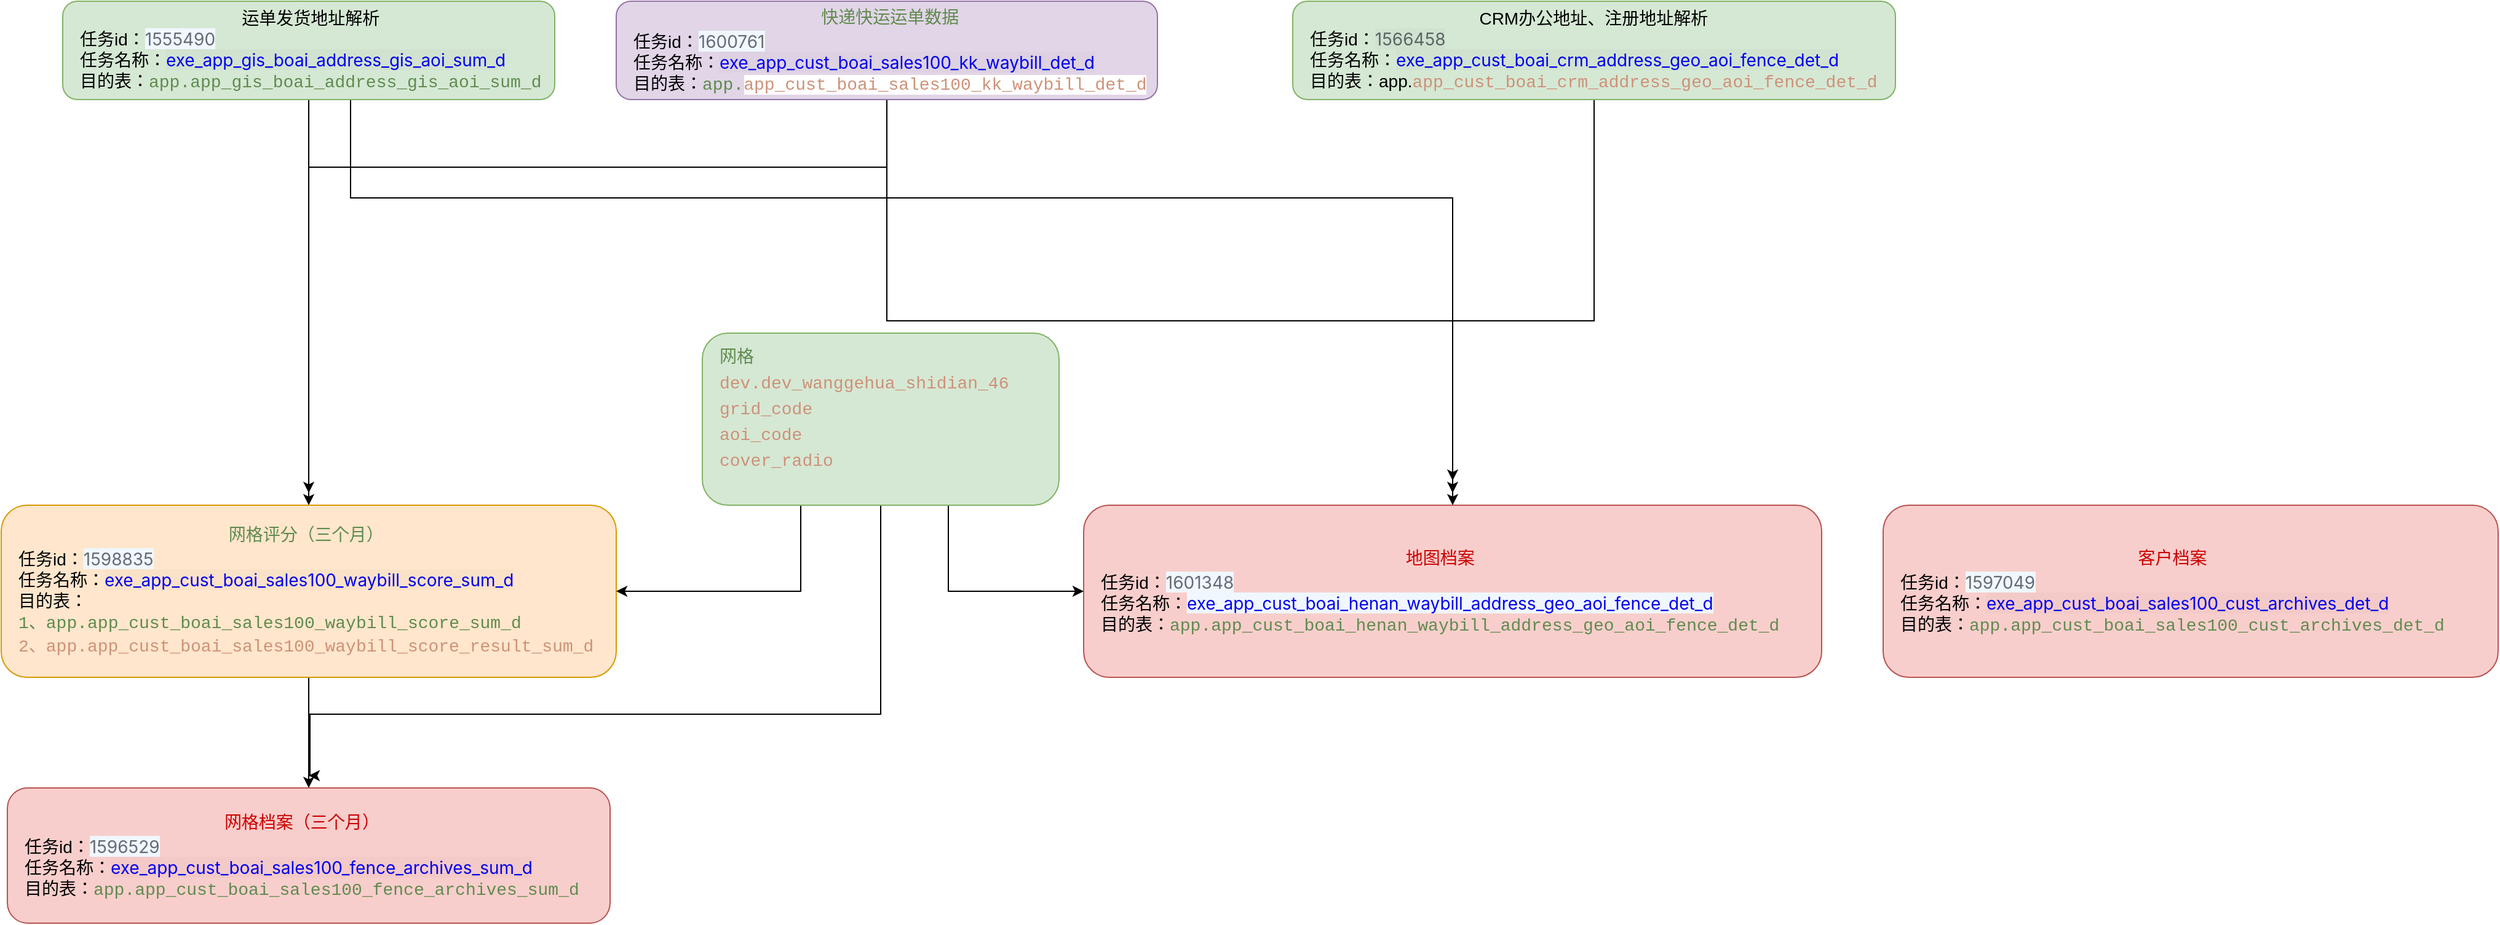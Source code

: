 <mxfile version="24.8.6">
  <diagram name="第 1 页" id="0Np0syzPPzEjY32for8N">
    <mxGraphModel dx="2069" dy="868" grid="1" gridSize="10" guides="1" tooltips="1" connect="1" arrows="1" fold="1" page="1" pageScale="1" pageWidth="827" pageHeight="1169" math="0" shadow="0">
      <root>
        <mxCell id="0" />
        <mxCell id="1" parent="0" />
        <mxCell id="34ZQ5wmHYcVvmNUhHAbt-17" style="edgeStyle=orthogonalEdgeStyle;rounded=0;orthogonalLoop=1;jettySize=auto;html=1;entryX=0.5;entryY=0;entryDx=0;entryDy=0;" parent="1" source="34ZQ5wmHYcVvmNUhHAbt-13" target="34ZQ5wmHYcVvmNUhHAbt-16" edge="1">
          <mxGeometry relative="1" as="geometry" />
        </mxCell>
        <mxCell id="34ZQ5wmHYcVvmNUhHAbt-20" style="edgeStyle=orthogonalEdgeStyle;rounded=0;orthogonalLoop=1;jettySize=auto;html=1;entryX=0.5;entryY=0;entryDx=0;entryDy=0;exitX=0.585;exitY=1;exitDx=0;exitDy=0;exitPerimeter=0;" parent="1" source="34ZQ5wmHYcVvmNUhHAbt-13" target="34ZQ5wmHYcVvmNUhHAbt-19" edge="1">
          <mxGeometry relative="1" as="geometry">
            <mxPoint x="1140" y="440" as="targetPoint" />
            <Array as="points">
              <mxPoint x="264" y="410" />
              <mxPoint x="1160" y="410" />
            </Array>
          </mxGeometry>
        </mxCell>
        <mxCell id="34ZQ5wmHYcVvmNUhHAbt-13" value="&lt;div style=&quot;text-align: center;&quot;&gt;&lt;span style=&quot;background-color: initial;&quot;&gt;运单发货地址解析&lt;/span&gt;&lt;/div&gt;&lt;div&gt;任务id：&lt;span style=&quot;background-color: rgb(240, 247, 255); color: rgba(29, 33, 41, 0.65); font-family: -apple-system, &amp;quot;system-ui&amp;quot;, &amp;quot;Segoe UI&amp;quot;, &amp;quot;PingFang SC&amp;quot;, &amp;quot;Hiragino Sans GB&amp;quot;, &amp;quot;Microsoft YaHei&amp;quot;, &amp;quot;Helvetica Neue&amp;quot;, Helvetica, Arial, sans-serif, &amp;quot;Apple Color Emoji&amp;quot;, &amp;quot;Segoe UI Emoji&amp;quot;, &amp;quot;Segoe UI Symbol&amp;quot;; text-wrap-mode: nowrap;&quot;&gt;1555490&lt;/span&gt;&lt;/div&gt;&lt;div&gt;任务名称：&lt;a style=&quot;text-wrap-mode: nowrap; box-sizing: border-box; background-color: rgba(29, 33, 41, 0.02); cursor: pointer; transition: color 0.3s; touch-action: manipulation; font-family: -apple-system, &amp;quot;system-ui&amp;quot;, &amp;quot;Segoe UI&amp;quot;, &amp;quot;PingFang SC&amp;quot;, &amp;quot;Hiragino Sans GB&amp;quot;, &amp;quot;Microsoft YaHei&amp;quot;, &amp;quot;Helvetica Neue&amp;quot;, Helvetica, Arial, sans-serif, &amp;quot;Apple Color Emoji&amp;quot;, &amp;quot;Segoe UI Emoji&amp;quot;, &amp;quot;Segoe UI Symbol&amp;quot;; line-height: inherit; outline: 0px; text-decoration-line: none; padding-left: 0px; vertical-align: baseline; user-select: unset; padding-top: 0px !important; padding-right: 0px !important; padding-bottom: 0px !important;&quot; class=&quot;jmd__common-table-button--link&quot; title=&quot;exe_app_gis_boai_address_gis_aoi_sum_d&quot; target=&quot;_blank&quot; href=&quot;http://dp.jd.com/buffalo/task/detail?env=prod&amp;amp;taskId=1555490&quot;&gt;exe_app_gis_boai_address_gis_aoi_sum_d&lt;/a&gt;&lt;/div&gt;&lt;div&gt;目的表：&lt;span style=&quot;color: rgb(96, 139, 78); font-family: Menlo, Monaco, &amp;quot;Courier New&amp;quot;, monospace; white-space: pre;&quot;&gt;app.app_gis_boai_address_gis_aoi_sum_d&lt;/span&gt;&lt;/div&gt;" style="rounded=1;whiteSpace=wrap;html=1;fontSize=14;align=left;spacingLeft=12;fillColor=#d5e8d4;strokeColor=#82b366;" parent="1" vertex="1">
          <mxGeometry x="30" y="250" width="400" height="80" as="geometry" />
        </mxCell>
        <mxCell id="34ZQ5wmHYcVvmNUhHAbt-22" style="edgeStyle=orthogonalEdgeStyle;rounded=0;orthogonalLoop=1;jettySize=auto;html=1;" parent="1" source="34ZQ5wmHYcVvmNUhHAbt-14" edge="1">
          <mxGeometry relative="1" as="geometry">
            <mxPoint x="1160" y="640" as="targetPoint" />
            <Array as="points">
              <mxPoint x="1275" y="510" />
              <mxPoint x="1160" y="510" />
            </Array>
          </mxGeometry>
        </mxCell>
        <mxCell id="34ZQ5wmHYcVvmNUhHAbt-14" value="&lt;div style=&quot;text-align: center;&quot;&gt;&lt;span style=&quot;background-color: initial;&quot;&gt;CRM办公地址、注册地址解析&lt;/span&gt;&lt;/div&gt;&lt;div&gt;任务id：&lt;span style=&quot;background-color: rgba(29, 33, 41, 0.02); color: rgba(29, 33, 41, 0.65); font-family: -apple-system, &amp;quot;system-ui&amp;quot;, &amp;quot;Segoe UI&amp;quot;, &amp;quot;PingFang SC&amp;quot;, &amp;quot;Hiragino Sans GB&amp;quot;, &amp;quot;Microsoft YaHei&amp;quot;, &amp;quot;Helvetica Neue&amp;quot;, Helvetica, Arial, sans-serif, &amp;quot;Apple Color Emoji&amp;quot;, &amp;quot;Segoe UI Emoji&amp;quot;, &amp;quot;Segoe UI Symbol&amp;quot;; text-wrap-mode: nowrap;&quot;&gt;1566458&lt;/span&gt;&lt;/div&gt;&lt;div&gt;任务名称：&lt;a style=&quot;text-wrap-mode: nowrap; box-sizing: border-box; background-color: rgba(29, 33, 41, 0.02); cursor: pointer; transition: color 0.3s; touch-action: manipulation; font-family: -apple-system, &amp;quot;system-ui&amp;quot;, &amp;quot;Segoe UI&amp;quot;, &amp;quot;PingFang SC&amp;quot;, &amp;quot;Hiragino Sans GB&amp;quot;, &amp;quot;Microsoft YaHei&amp;quot;, &amp;quot;Helvetica Neue&amp;quot;, Helvetica, Arial, sans-serif, &amp;quot;Apple Color Emoji&amp;quot;, &amp;quot;Segoe UI Emoji&amp;quot;, &amp;quot;Segoe UI Symbol&amp;quot;; line-height: inherit; outline: 0px; text-decoration-line: none; padding-left: 0px; vertical-align: baseline; user-select: unset; padding-top: 0px !important; padding-right: 0px !important; padding-bottom: 0px !important;&quot; class=&quot;jmd__common-table-button--link&quot; title=&quot;exe_app_cust_boai_crm_address_geo_aoi_fence_det_d&quot; target=&quot;_blank&quot; href=&quot;http://dp.jd.com/buffalo/task/detail?env=prod&amp;amp;taskId=1566458&quot;&gt;exe_app_cust_boai_crm_address_geo_aoi_fence_det_d&lt;/a&gt;&lt;/div&gt;&lt;div&gt;目的表：app.&lt;span style=&quot;color: rgb(206, 145, 120); font-family: Menlo, Monaco, &amp;quot;Courier New&amp;quot;, monospace; white-space: pre;&quot;&gt;app_cust_boai_crm_address_geo_aoi_fence_det_d&lt;/span&gt;&lt;/div&gt;" style="rounded=1;whiteSpace=wrap;html=1;fontSize=14;align=left;spacingLeft=12;fillColor=#d5e8d4;strokeColor=#82b366;" parent="1" vertex="1">
          <mxGeometry x="1030" y="250" width="490" height="80" as="geometry" />
        </mxCell>
        <mxCell id="34ZQ5wmHYcVvmNUhHAbt-18" style="edgeStyle=orthogonalEdgeStyle;rounded=0;orthogonalLoop=1;jettySize=auto;html=1;" parent="1" source="34ZQ5wmHYcVvmNUhHAbt-15" edge="1">
          <mxGeometry relative="1" as="geometry">
            <mxPoint x="230" y="650" as="targetPoint" />
            <Array as="points">
              <mxPoint x="700" y="385" />
              <mxPoint x="230" y="385" />
            </Array>
          </mxGeometry>
        </mxCell>
        <mxCell id="34ZQ5wmHYcVvmNUhHAbt-21" style="edgeStyle=orthogonalEdgeStyle;rounded=0;orthogonalLoop=1;jettySize=auto;html=1;" parent="1" source="34ZQ5wmHYcVvmNUhHAbt-15" edge="1">
          <mxGeometry relative="1" as="geometry">
            <mxPoint x="1160" y="650" as="targetPoint" />
            <Array as="points">
              <mxPoint x="700" y="510" />
              <mxPoint x="1160" y="510" />
            </Array>
          </mxGeometry>
        </mxCell>
        <mxCell id="34ZQ5wmHYcVvmNUhHAbt-15" value="&lt;div style=&quot;text-align: center;&quot;&gt;&lt;div style=&quot;color: rgb(212, 212, 212); font-family: Menlo, Monaco, &amp;quot;Courier New&amp;quot;, monospace; line-height: 21px; white-space: pre;&quot;&gt;&lt;span style=&quot;color: rgb(96, 139, 78);&quot;&gt;快递快运运单数据&lt;/span&gt;&lt;/div&gt;&lt;/div&gt;&lt;div&gt;任务id：&lt;span style=&quot;background-color: rgb(240, 247, 255); color: rgba(29, 33, 41, 0.65); font-family: -apple-system, &amp;quot;system-ui&amp;quot;, &amp;quot;Segoe UI&amp;quot;, &amp;quot;PingFang SC&amp;quot;, &amp;quot;Hiragino Sans GB&amp;quot;, &amp;quot;Microsoft YaHei&amp;quot;, &amp;quot;Helvetica Neue&amp;quot;, Helvetica, Arial, sans-serif, &amp;quot;Apple Color Emoji&amp;quot;, &amp;quot;Segoe UI Emoji&amp;quot;, &amp;quot;Segoe UI Symbol&amp;quot;; text-wrap-mode: nowrap;&quot;&gt;1600761&lt;/span&gt;&lt;/div&gt;&lt;div&gt;任务名称：&lt;a style=&quot;text-wrap-mode: nowrap; box-sizing: border-box; background-color: rgba(29, 33, 41, 0.02); cursor: pointer; transition: color 0.3s; touch-action: manipulation; font-family: -apple-system, &amp;quot;system-ui&amp;quot;, &amp;quot;Segoe UI&amp;quot;, &amp;quot;PingFang SC&amp;quot;, &amp;quot;Hiragino Sans GB&amp;quot;, &amp;quot;Microsoft YaHei&amp;quot;, &amp;quot;Helvetica Neue&amp;quot;, Helvetica, Arial, sans-serif, &amp;quot;Apple Color Emoji&amp;quot;, &amp;quot;Segoe UI Emoji&amp;quot;, &amp;quot;Segoe UI Symbol&amp;quot;; line-height: inherit; outline: 0px; text-decoration-line: none; padding-left: 0px; vertical-align: baseline; user-select: unset; padding-top: 0px !important; padding-right: 0px !important; padding-bottom: 0px !important;&quot; class=&quot;jmd__common-table-button--link&quot; title=&quot;exe_app_cust_boai_sales100_kk_waybill_det_d&quot; target=&quot;_blank&quot; href=&quot;http://dp.jd.com/buffalo/task/detail?env=prod&amp;amp;taskId=1600761&quot;&gt;exe_app_cust_boai_sales100_kk_waybill_det_d&lt;/a&gt;&lt;/div&gt;&lt;div&gt;目的表：&lt;span style=&quot;color: rgb(96, 139, 78); font-family: Menlo, Monaco, &amp;quot;Courier New&amp;quot;, monospace; white-space: pre;&quot;&gt;app.&lt;/span&gt;&lt;span style=&quot;color: rgb(206, 145, 120); font-family: Menlo, Monaco, &amp;quot;Courier New&amp;quot;, monospace; white-space: pre; background-color: rgb(255, 255, 255);&quot;&gt;app_cust_boai_sales100_kk_waybill_det_d&lt;/span&gt;&lt;/div&gt;" style="rounded=1;whiteSpace=wrap;html=1;fontSize=14;align=left;spacingLeft=12;fillColor=#e1d5e7;strokeColor=#9673a6;" parent="1" vertex="1">
          <mxGeometry x="480" y="250" width="440" height="80" as="geometry" />
        </mxCell>
        <mxCell id="34ZQ5wmHYcVvmNUhHAbt-25" style="edgeStyle=orthogonalEdgeStyle;rounded=0;orthogonalLoop=1;jettySize=auto;html=1;entryX=0.5;entryY=0;entryDx=0;entryDy=0;" parent="1" source="34ZQ5wmHYcVvmNUhHAbt-16" target="34ZQ5wmHYcVvmNUhHAbt-24" edge="1">
          <mxGeometry relative="1" as="geometry" />
        </mxCell>
        <mxCell id="34ZQ5wmHYcVvmNUhHAbt-16" value="&lt;div style=&quot;text-align: center;&quot;&gt;&lt;div style=&quot;color: rgb(212, 212, 212); font-family: Menlo, Monaco, &amp;quot;Courier New&amp;quot;, monospace; line-height: 21px; white-space: pre;&quot;&gt;&lt;span style=&quot;color: rgb(96, 139, 78);&quot;&gt;网格评分（三个月）&lt;/span&gt;&lt;/div&gt;&lt;/div&gt;&lt;div&gt;任务id：&lt;span style=&quot;background-color: rgb(240, 247, 255); color: rgba(29, 33, 41, 0.65); font-family: -apple-system, &amp;quot;system-ui&amp;quot;, &amp;quot;Segoe UI&amp;quot;, &amp;quot;PingFang SC&amp;quot;, &amp;quot;Hiragino Sans GB&amp;quot;, &amp;quot;Microsoft YaHei&amp;quot;, &amp;quot;Helvetica Neue&amp;quot;, Helvetica, Arial, sans-serif, &amp;quot;Apple Color Emoji&amp;quot;, &amp;quot;Segoe UI Emoji&amp;quot;, &amp;quot;Segoe UI Symbol&amp;quot;; text-wrap-mode: nowrap;&quot;&gt;1598835&lt;/span&gt;&lt;/div&gt;&lt;div&gt;任务名称：&lt;a style=&quot;text-wrap-mode: nowrap; box-sizing: border-box; background-color: rgba(29, 33, 41, 0.02); cursor: pointer; transition: color 0.3s; touch-action: manipulation; font-family: -apple-system, &amp;quot;system-ui&amp;quot;, &amp;quot;Segoe UI&amp;quot;, &amp;quot;PingFang SC&amp;quot;, &amp;quot;Hiragino Sans GB&amp;quot;, &amp;quot;Microsoft YaHei&amp;quot;, &amp;quot;Helvetica Neue&amp;quot;, Helvetica, Arial, sans-serif, &amp;quot;Apple Color Emoji&amp;quot;, &amp;quot;Segoe UI Emoji&amp;quot;, &amp;quot;Segoe UI Symbol&amp;quot;; line-height: inherit; outline: 0px; text-decoration-line: none; padding-left: 0px; vertical-align: baseline; user-select: unset; padding-top: 0px !important; padding-right: 0px !important; padding-bottom: 0px !important;&quot; class=&quot;jmd__common-table-button--link&quot; title=&quot;exe_app_cust_boai_sales100_waybill_score_sum_d&quot; target=&quot;_blank&quot; href=&quot;http://dp.jd.com/buffalo/task/detail?env=prod&amp;amp;taskId=1598835&quot;&gt;exe_app_cust_boai_sales100_waybill_score_sum_d&lt;/a&gt;&lt;/div&gt;&lt;div&gt;目的表：&lt;/div&gt;&lt;div&gt;&lt;span style=&quot;color: rgb(96, 139, 78); font-family: Menlo, Monaco, &amp;quot;Courier New&amp;quot;, monospace; white-space: pre;&quot;&gt;1、app.&lt;/span&gt;&lt;span style=&quot;color: rgb(96, 139, 78); font-family: Menlo, Monaco, &amp;quot;Courier New&amp;quot;, monospace; white-space: pre;&quot;&gt;app_cust_boai_sales100_waybill_score_sum_d&lt;/span&gt;&lt;/div&gt;&lt;div&gt;&lt;div style=&quot;color: rgb(212, 212, 212); font-family: Menlo, Monaco, &amp;quot;Courier New&amp;quot;, monospace; line-height: 21px; white-space: pre;&quot;&gt;&lt;span style=&quot;color: rgb(206, 145, 120);&quot;&gt;2、app.app_cust_boai_sales100_waybill_score_result_sum_d&lt;/span&gt;&lt;/div&gt;&lt;/div&gt;" style="rounded=1;whiteSpace=wrap;html=1;fontSize=14;align=left;spacingLeft=12;fillColor=#ffe6cc;strokeColor=#d79b00;" parent="1" vertex="1">
          <mxGeometry x="-20" y="660" width="500" height="140" as="geometry" />
        </mxCell>
        <mxCell id="34ZQ5wmHYcVvmNUhHAbt-19" value="&lt;div style=&quot;text-align: center;&quot;&gt;&lt;div style=&quot;font-family: Menlo, Monaco, &amp;quot;Courier New&amp;quot;, monospace; line-height: 21px; white-space: pre;&quot;&gt;&lt;font color=&quot;#cc0000&quot;&gt;地图档案&lt;/font&gt;&lt;/div&gt;&lt;/div&gt;&lt;div&gt;任务id：&lt;span style=&quot;background-color: rgb(240, 247, 255); color: rgba(29, 33, 41, 0.65); font-family: -apple-system, &amp;quot;system-ui&amp;quot;, &amp;quot;Segoe UI&amp;quot;, &amp;quot;PingFang SC&amp;quot;, &amp;quot;Hiragino Sans GB&amp;quot;, &amp;quot;Microsoft YaHei&amp;quot;, &amp;quot;Helvetica Neue&amp;quot;, Helvetica, Arial, sans-serif, &amp;quot;Apple Color Emoji&amp;quot;, &amp;quot;Segoe UI Emoji&amp;quot;, &amp;quot;Segoe UI Symbol&amp;quot;; text-wrap-mode: nowrap;&quot;&gt;1601348&lt;/span&gt;&lt;/div&gt;&lt;div&gt;任务名称：&lt;a style=&quot;text-wrap-mode: nowrap; box-sizing: border-box; background-color: rgb(240, 247, 255); cursor: pointer; transition: color 0.3s; touch-action: manipulation; font-family: -apple-system, &amp;quot;system-ui&amp;quot;, &amp;quot;Segoe UI&amp;quot;, &amp;quot;PingFang SC&amp;quot;, &amp;quot;Hiragino Sans GB&amp;quot;, &amp;quot;Microsoft YaHei&amp;quot;, &amp;quot;Helvetica Neue&amp;quot;, Helvetica, Arial, sans-serif, &amp;quot;Apple Color Emoji&amp;quot;, &amp;quot;Segoe UI Emoji&amp;quot;, &amp;quot;Segoe UI Symbol&amp;quot;; line-height: inherit; outline: 0px; text-decoration-line: none; padding-left: 0px; vertical-align: baseline; user-select: unset; padding-top: 0px !important; padding-right: 0px !important; padding-bottom: 0px !important;&quot; class=&quot;jmd__common-table-button--link&quot; title=&quot;exe_app_cust_boai_henan_waybill_address_geo_aoi_fence_det_d&quot; target=&quot;_blank&quot; href=&quot;http://dp.jd.com/buffalo/task/detail?env=prod&amp;amp;taskId=1601348&quot;&gt;exe_app_cust_boai_henan_waybill_address_geo_aoi_fence_det_d&lt;/a&gt;&lt;/div&gt;&lt;div&gt;目的表：&lt;span style=&quot;background-color: initial; color: rgb(96, 139, 78); font-family: Menlo, Monaco, &amp;quot;Courier New&amp;quot;, monospace; white-space: pre;&quot;&gt;app.&lt;/span&gt;&lt;span style=&quot;background-color: initial; color: rgb(96, 139, 78); font-family: Menlo, Monaco, &amp;quot;Courier New&amp;quot;, monospace; white-space: pre;&quot;&gt;app_cust_boai_henan_waybill_address_geo_aoi_fence_det_d&lt;/span&gt;&lt;/div&gt;" style="rounded=1;whiteSpace=wrap;html=1;fontSize=14;align=left;spacingLeft=12;fillColor=#f8cecc;strokeColor=#b85450;" parent="1" vertex="1">
          <mxGeometry x="860" y="660" width="600" height="140" as="geometry" />
        </mxCell>
        <mxCell id="34ZQ5wmHYcVvmNUhHAbt-23" value="&lt;div style=&quot;text-align: center;&quot;&gt;&lt;div style=&quot;font-family: Menlo, Monaco, &amp;quot;Courier New&amp;quot;, monospace; line-height: 21px; white-space: pre;&quot;&gt;&lt;font color=&quot;#cc0000&quot;&gt;客户档案&lt;/font&gt;&lt;/div&gt;&lt;/div&gt;&lt;div&gt;任务id：&lt;span style=&quot;background-color: rgb(240, 247, 255); color: rgba(29, 33, 41, 0.65); font-family: -apple-system, &amp;quot;system-ui&amp;quot;, &amp;quot;Segoe UI&amp;quot;, &amp;quot;PingFang SC&amp;quot;, &amp;quot;Hiragino Sans GB&amp;quot;, &amp;quot;Microsoft YaHei&amp;quot;, &amp;quot;Helvetica Neue&amp;quot;, Helvetica, Arial, sans-serif, &amp;quot;Apple Color Emoji&amp;quot;, &amp;quot;Segoe UI Emoji&amp;quot;, &amp;quot;Segoe UI Symbol&amp;quot;; text-wrap-mode: nowrap;&quot;&gt;1597049&lt;/span&gt;&lt;/div&gt;&lt;div&gt;任务名称：&lt;a style=&quot;text-wrap-mode: nowrap; box-sizing: border-box; background-color: rgba(29, 33, 41, 0.02); cursor: pointer; transition: color 0.3s; touch-action: manipulation; font-family: -apple-system, &amp;quot;system-ui&amp;quot;, &amp;quot;Segoe UI&amp;quot;, &amp;quot;PingFang SC&amp;quot;, &amp;quot;Hiragino Sans GB&amp;quot;, &amp;quot;Microsoft YaHei&amp;quot;, &amp;quot;Helvetica Neue&amp;quot;, Helvetica, Arial, sans-serif, &amp;quot;Apple Color Emoji&amp;quot;, &amp;quot;Segoe UI Emoji&amp;quot;, &amp;quot;Segoe UI Symbol&amp;quot;; line-height: inherit; outline: 0px; text-decoration-line: none; padding-left: 0px; vertical-align: baseline; user-select: unset; padding-top: 0px !important; padding-right: 0px !important; padding-bottom: 0px !important;&quot; class=&quot;jmd__common-table-button--link&quot; title=&quot;exe_app_cust_boai_sales100_cust_archives_det_d&quot; target=&quot;_blank&quot; href=&quot;http://dp.jd.com/buffalo/task/detail?env=prod&amp;amp;taskId=1597049&quot;&gt;exe_app_cust_boai_sales100_cust_archives_det_d&lt;/a&gt;&lt;/div&gt;&lt;div&gt;目的表：&lt;span style=&quot;color: rgb(96, 139, 78); font-family: Menlo, Monaco, &amp;quot;Courier New&amp;quot;, monospace; white-space: pre; background-color: initial;&quot;&gt;app.app_cust_boai_sales100_cust_archives_det_d&lt;/span&gt;&lt;/div&gt;" style="rounded=1;whiteSpace=wrap;html=1;fontSize=14;align=left;spacingLeft=12;fillColor=#f8cecc;strokeColor=#b85450;" parent="1" vertex="1">
          <mxGeometry x="1510" y="660" width="500" height="140" as="geometry" />
        </mxCell>
        <mxCell id="34ZQ5wmHYcVvmNUhHAbt-24" value="&lt;div style=&quot;text-align: center;&quot;&gt;&lt;div style=&quot;font-family: Menlo, Monaco, &amp;quot;Courier New&amp;quot;, monospace; line-height: 21px; white-space: pre;&quot;&gt;&lt;font color=&quot;#cc0000&quot;&gt;网格档案（三个月&lt;/font&gt;&lt;span style=&quot;color: rgb(204, 0, 0); background-color: initial;&quot;&gt;）&lt;/span&gt;&lt;/div&gt;&lt;/div&gt;&lt;div&gt;任务id：&lt;span style=&quot;background-color: rgb(240, 247, 255); color: rgba(29, 33, 41, 0.65); font-family: -apple-system, &amp;quot;system-ui&amp;quot;, &amp;quot;Segoe UI&amp;quot;, &amp;quot;PingFang SC&amp;quot;, &amp;quot;Hiragino Sans GB&amp;quot;, &amp;quot;Microsoft YaHei&amp;quot;, &amp;quot;Helvetica Neue&amp;quot;, Helvetica, Arial, sans-serif, &amp;quot;Apple Color Emoji&amp;quot;, &amp;quot;Segoe UI Emoji&amp;quot;, &amp;quot;Segoe UI Symbol&amp;quot;; text-wrap-mode: nowrap;&quot;&gt;1596529&lt;/span&gt;&lt;/div&gt;&lt;div&gt;任务名称：&lt;a style=&quot;text-wrap-mode: nowrap; box-sizing: border-box; background-color: rgba(29, 33, 41, 0.02); cursor: pointer; transition: color 0.3s; touch-action: manipulation; font-family: -apple-system, &amp;quot;system-ui&amp;quot;, &amp;quot;Segoe UI&amp;quot;, &amp;quot;PingFang SC&amp;quot;, &amp;quot;Hiragino Sans GB&amp;quot;, &amp;quot;Microsoft YaHei&amp;quot;, &amp;quot;Helvetica Neue&amp;quot;, Helvetica, Arial, sans-serif, &amp;quot;Apple Color Emoji&amp;quot;, &amp;quot;Segoe UI Emoji&amp;quot;, &amp;quot;Segoe UI Symbol&amp;quot;; line-height: inherit; outline: 0px; text-decoration-line: none; padding-left: 0px; vertical-align: baseline; user-select: unset; padding-top: 0px !important; padding-right: 0px !important; padding-bottom: 0px !important;&quot; class=&quot;jmd__common-table-button--link&quot; title=&quot;exe_app_cust_boai_sales100_fence_archives_sum_d&quot; target=&quot;_blank&quot; href=&quot;http://dp.jd.com/buffalo/task/detail?env=prod&amp;amp;taskId=1596529&quot;&gt;exe_app_cust_boai_sales100_fence_archives_sum_d&lt;/a&gt;&lt;/div&gt;&lt;div&gt;目的表：&lt;span style=&quot;background-color: initial; color: rgb(96, 139, 78); font-family: Menlo, Monaco, &amp;quot;Courier New&amp;quot;, monospace; white-space: pre;&quot;&gt;app.&lt;/span&gt;&lt;span style=&quot;color: rgb(96, 139, 78); font-family: Menlo, Monaco, &amp;quot;Courier New&amp;quot;, monospace; white-space: pre;&quot;&gt;app_cust_boai_sales100_fence_archives_sum_d&lt;/span&gt;&lt;/div&gt;" style="rounded=1;whiteSpace=wrap;html=1;fontSize=14;align=left;spacingLeft=12;fillColor=#f8cecc;strokeColor=#b85450;" parent="1" vertex="1">
          <mxGeometry x="-15" y="890" width="490" height="110" as="geometry" />
        </mxCell>
        <mxCell id="34ZQ5wmHYcVvmNUhHAbt-27" style="edgeStyle=orthogonalEdgeStyle;rounded=0;orthogonalLoop=1;jettySize=auto;html=1;entryX=1;entryY=0.5;entryDx=0;entryDy=0;exitX=0.5;exitY=1;exitDx=0;exitDy=0;" parent="1" source="34ZQ5wmHYcVvmNUhHAbt-26" target="34ZQ5wmHYcVvmNUhHAbt-16" edge="1">
          <mxGeometry relative="1" as="geometry">
            <Array as="points">
              <mxPoint x="630" y="660" />
              <mxPoint x="630" y="730" />
            </Array>
          </mxGeometry>
        </mxCell>
        <mxCell id="34ZQ5wmHYcVvmNUhHAbt-28" style="edgeStyle=orthogonalEdgeStyle;rounded=0;orthogonalLoop=1;jettySize=auto;html=1;entryX=0;entryY=0.5;entryDx=0;entryDy=0;exitX=0.5;exitY=1;exitDx=0;exitDy=0;" parent="1" source="34ZQ5wmHYcVvmNUhHAbt-26" target="34ZQ5wmHYcVvmNUhHAbt-19" edge="1">
          <mxGeometry relative="1" as="geometry">
            <Array as="points">
              <mxPoint x="750" y="660" />
              <mxPoint x="750" y="730" />
            </Array>
          </mxGeometry>
        </mxCell>
        <mxCell id="34ZQ5wmHYcVvmNUhHAbt-29" style="edgeStyle=orthogonalEdgeStyle;rounded=0;orthogonalLoop=1;jettySize=auto;html=1;" parent="1" source="34ZQ5wmHYcVvmNUhHAbt-26" edge="1">
          <mxGeometry relative="1" as="geometry">
            <mxPoint x="230" y="880" as="targetPoint" />
            <Array as="points">
              <mxPoint x="695" y="830" />
              <mxPoint x="231" y="830" />
            </Array>
          </mxGeometry>
        </mxCell>
        <mxCell id="34ZQ5wmHYcVvmNUhHAbt-26" value="&lt;div style=&quot;&quot;&gt;&lt;div style=&quot;color: rgb(212, 212, 212); font-family: Menlo, Monaco, &amp;quot;Courier New&amp;quot;, monospace; line-height: 21px; white-space: pre;&quot;&gt;&lt;span style=&quot;color: rgb(96, 139, 78);&quot;&gt;网格&lt;/span&gt;&lt;/div&gt;&lt;div style=&quot;font-family: Menlo, Monaco, &amp;quot;Courier New&amp;quot;, monospace; line-height: 21px; white-space: pre;&quot;&gt;&lt;div style=&quot;color: rgb(212, 212, 212); line-height: 21px;&quot;&gt;&lt;span style=&quot;color: rgb(206, 145, 120);&quot;&gt;dev.dev_wanggehua_shidian_46&lt;/span&gt;&lt;/div&gt;&lt;div style=&quot;color: rgb(212, 212, 212); line-height: 21px;&quot;&gt;&lt;span style=&quot;color: #ce9178;&quot;&gt;grid_code&lt;/span&gt;&lt;/div&gt;&lt;div style=&quot;color: rgb(212, 212, 212); line-height: 21px;&quot;&gt;&lt;span style=&quot;color: #ce9178;&quot;&gt;aoi_code&lt;/span&gt;&lt;/div&gt;&lt;div style=&quot;line-height: 21px;&quot;&gt;&lt;font style=&quot;&quot; color=&quot;#ce9178&quot;&gt;cover_radio&lt;/font&gt;&lt;/div&gt;&lt;/div&gt;&lt;/div&gt;&lt;div&gt;&lt;span style=&quot;color: rgba(0, 0, 0, 0); font-family: monospace; font-size: 0px; text-wrap-mode: nowrap;&quot;&gt;%3CmxGraphModel%3E%3Croot%3E%3CmxCell%20id%3D%220%22%2F%3E%3CmxCell%20id%3D%221%22%20parent%3D%220%22%2F%3E%3CmxCell%20id%3D%222%22%20value%3D%22%26lt%3Bdiv%20style%3D%26quot%3Btext-align%3A%20center%3B%26quot%3B%26gt%3B%26lt%3Bdiv%20style%3D%26quot%3Bcolor%3A%20rgb(212%2C%20212%2C%20212)%3B%20font-family%3A%20Menlo%2C%20Monaco%2C%20%26amp%3Bquot%3BCourier%20New%26amp%3Bquot%3B%2C%20monospace%3B%20line-height%3A%2021px%3B%20white-space%3A%20pre%3B%26quot%3B%26gt%3B%26lt%3Bspan%20style%3D%26quot%3Bcolor%3A%20rgb(96%2C%20139%2C%2078)%3B%26quot%3B%26gt%3B%E7%BD%91%E6%A0%BC%E8%AF%84%E5%88%86%26lt%3B%2Fspan%26gt%3B%26lt%3B%2Fdiv%26gt%3B%26lt%3B%2Fdiv%26gt%3B%26lt%3Bdiv%26gt%3B%E4%BB%BB%E5%8A%A1id%EF%BC%9A%26lt%3Bspan%20style%3D%26quot%3Bbackground-color%3A%20rgb(240%2C%20247%2C%20255)%3B%20color%3A%20rgba(29%2C%2033%2C%2041%2C%200.65)%3B%20font-family%3A%20-apple-system%2C%20%26amp%3Bquot%3Bsystem-ui%26amp%3Bquot%3B%2C%20%26amp%3Bquot%3BSegoe%20UI%26amp%3Bquot%3B%2C%20%26amp%3Bquot%3BPingFang%20SC%26amp%3Bquot%3B%2C%20%26amp%3Bquot%3BHiragino%20Sans%20GB%26amp%3Bquot%3B%2C%20%26amp%3Bquot%3BMicrosoft%20YaHei%26amp%3Bquot%3B%2C%20%26amp%3Bquot%3BHelvetica%20Neue%26amp%3Bquot%3B%2C%20Helvetica%2C%20Arial%2C%20sans-serif%2C%20%26amp%3Bquot%3BApple%20Color%20Emoji%26amp%3Bquot%3B%2C%20%26amp%3Bquot%3BSegoe%20UI%20Emoji%26amp%3Bquot%3B%2C%20%26amp%3Bquot%3BSegoe%20UI%20Symbol%26amp%3Bquot%3B%3B%20text-wrap-mode%3A%20nowrap%3B%26quot%3B%26gt%3B1598835%26lt%3B%2Fspan%26gt%3B%26lt%3B%2Fdiv%26gt%3B%26lt%3Bdiv%26gt%3B%E4%BB%BB%E5%8A%A1%E5%90%8D%E7%A7%B0%EF%BC%9A%26lt%3Ba%20style%3D%26quot%3Btext-wrap-mode%3A%20nowrap%3B%20box-sizing%3A%20border-box%3B%20background-color%3A%20rgba(29%2C%2033%2C%2041%2C%200.02)%3B%20cursor%3A%20pointer%3B%20transition%3A%20color%200.3s%3B%20touch-action%3A%20manipulation%3B%20font-family%3A%20-apple-system%2C%20%26amp%3Bquot%3Bsystem-ui%26amp%3Bquot%3B%2C%20%26amp%3Bquot%3BSegoe%20UI%26amp%3Bquot%3B%2C%20%26amp%3Bquot%3BPingFang%20SC%26amp%3Bquot%3B%2C%20%26amp%3Bquot%3BHiragino%20Sans%20GB%26amp%3Bquot%3B%2C%20%26amp%3Bquot%3BMicrosoft%20YaHei%26amp%3Bquot%3B%2C%20%26amp%3Bquot%3BHelvetica%20Neue%26amp%3Bquot%3B%2C%20Helvetica%2C%20Arial%2C%20sans-serif%2C%20%26amp%3Bquot%3BApple%20Color%20Emoji%26amp%3Bquot%3B%2C%20%26amp%3Bquot%3BSegoe%20UI%20Emoji%26amp%3Bquot%3B%2C%20%26amp%3Bquot%3BSegoe%20UI%20Symbol%26amp%3Bquot%3B%3B%20line-height%3A%20inherit%3B%20outline%3A%200px%3B%20text-decoration-line%3A%20none%3B%20padding-left%3A%200px%3B%20vertical-align%3A%20baseline%3B%20user-select%3A%20unset%3B%20padding-top%3A%200px%20!important%3B%20padding-right%3A%200px%20!important%3B%20padding-bottom%3A%200px%20!important%3B%26quot%3B%20class%3D%26quot%3Bjmd__common-table-button--link%26quot%3B%20title%3D%26quot%3Bexe_app_cust_boai_sales100_waybill_score_sum_d%26quot%3B%20target%3D%26quot%3B_blank%26quot%3B%20href%3D%26quot%3Bhttp%3A%2F%2Fdp.jd.com%2Fbuffalo%2Ftask%2Fdetail%3Fenv%3Dprod%26amp%3Bamp%3BtaskId%3D1598835%26quot%3B%26gt%3Bexe_app_cust_boai_sales100_waybill_score_sum_d%26lt%3B%2Fa%26gt%3B%26lt%3B%2Fdiv%26gt%3B%26lt%3Bdiv%26gt%3B%E7%9B%AE%E7%9A%84%E8%A1%A8%EF%BC%9A%26lt%3B%2Fdiv%26gt%3B%26lt%3Bdiv%26gt%3B%26lt%3Bspan%20style%3D%26quot%3Bcolor%3A%20rgb(96%2C%20139%2C%2078)%3B%20font-family%3A%20Menlo%2C%20Monaco%2C%20%26amp%3Bquot%3BCourier%20New%26amp%3Bquot%3B%2C%20monospace%3B%20white-space%3A%20pre%3B%26quot%3B%26gt%3B1%E3%80%81app.%26lt%3B%2Fspan%26gt%3B%26lt%3Bspan%20style%3D%26quot%3Bcolor%3A%20rgb(96%2C%20139%2C%2078)%3B%20font-family%3A%20Menlo%2C%20Monaco%2C%20%26amp%3Bquot%3BCourier%20New%26amp%3Bquot%3B%2C%20monospace%3B%20white-space%3A%20pre%3B%26quot%3B%26gt%3Bapp_cust_boai_sales100_waybill_score_sum_d%26lt%3B%2Fspan%26gt%3B%26lt%3B%2Fdiv%26gt%3B%26lt%3Bdiv%26gt%3B%26lt%3Bdiv%20style%3D%26quot%3Bcolor%3A%20rgb(212%2C%20212%2C%20212)%3B%20font-family%3A%20Menlo%2C%20Monaco%2C%20%26amp%3Bquot%3BCourier%20New%26amp%3Bquot%3B%2C%20monospace%3B%20line-height%3A%2021px%3B%20white-space%3A%20pre%3B%26quot%3B%26gt%3B%26lt%3Bspan%20style%3D%26quot%3Bcolor%3A%20rgb(206%2C%20145%2C%20120)%3B%26quot%3B%26gt%3B2%E3%80%81app.app_cust_boai_sales100_waybill_score_result_sum_d%26lt%3B%2Fspan%26gt%3B%26lt%3B%2Fdiv%26gt%3B%26lt%3B%2Fdiv%26gt%3B%22%20style%3D%22rounded%3D1%3BwhiteSpace%3Dwrap%3Bhtml%3D1%3BfontSize%3D14%3Balign%3Dleft%3BspacingLeft%3D12%3B%22%20vertex%3D%221%22%20parent%3D%221%22%3E%3CmxGeometry%20x%3D%22-20%22%20y%3D%22660%22%20width%3D%22500%22%20height%3D%22140%22%20as%3D%22geometry%22%2F%3E%3C%2FmxCell%3E%3C%2Froot%3E%3C%2FmxGraphModel%3E&lt;/span&gt;&lt;/div&gt;" style="rounded=1;whiteSpace=wrap;html=1;fontSize=14;align=left;spacingLeft=12;fillColor=#d5e8d4;strokeColor=#82b366;" parent="1" vertex="1">
          <mxGeometry x="550" y="520" width="290" height="140" as="geometry" />
        </mxCell>
      </root>
    </mxGraphModel>
  </diagram>
</mxfile>
